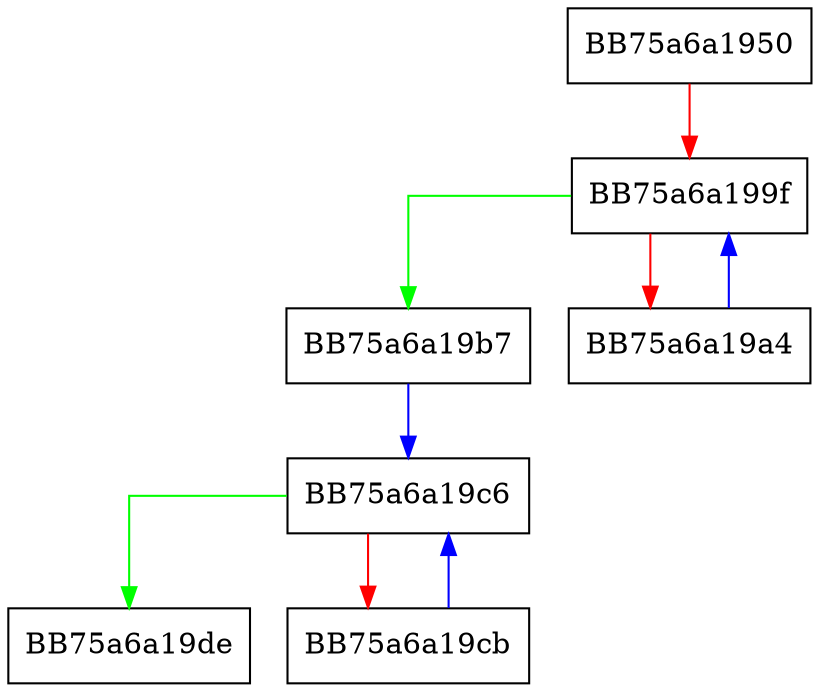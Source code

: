 digraph GetUniqueId {
  node [shape="box"];
  graph [splines=ortho];
  BB75a6a1950 -> BB75a6a199f [color="red"];
  BB75a6a199f -> BB75a6a19b7 [color="green"];
  BB75a6a199f -> BB75a6a19a4 [color="red"];
  BB75a6a19a4 -> BB75a6a199f [color="blue"];
  BB75a6a19b7 -> BB75a6a19c6 [color="blue"];
  BB75a6a19c6 -> BB75a6a19de [color="green"];
  BB75a6a19c6 -> BB75a6a19cb [color="red"];
  BB75a6a19cb -> BB75a6a19c6 [color="blue"];
}
